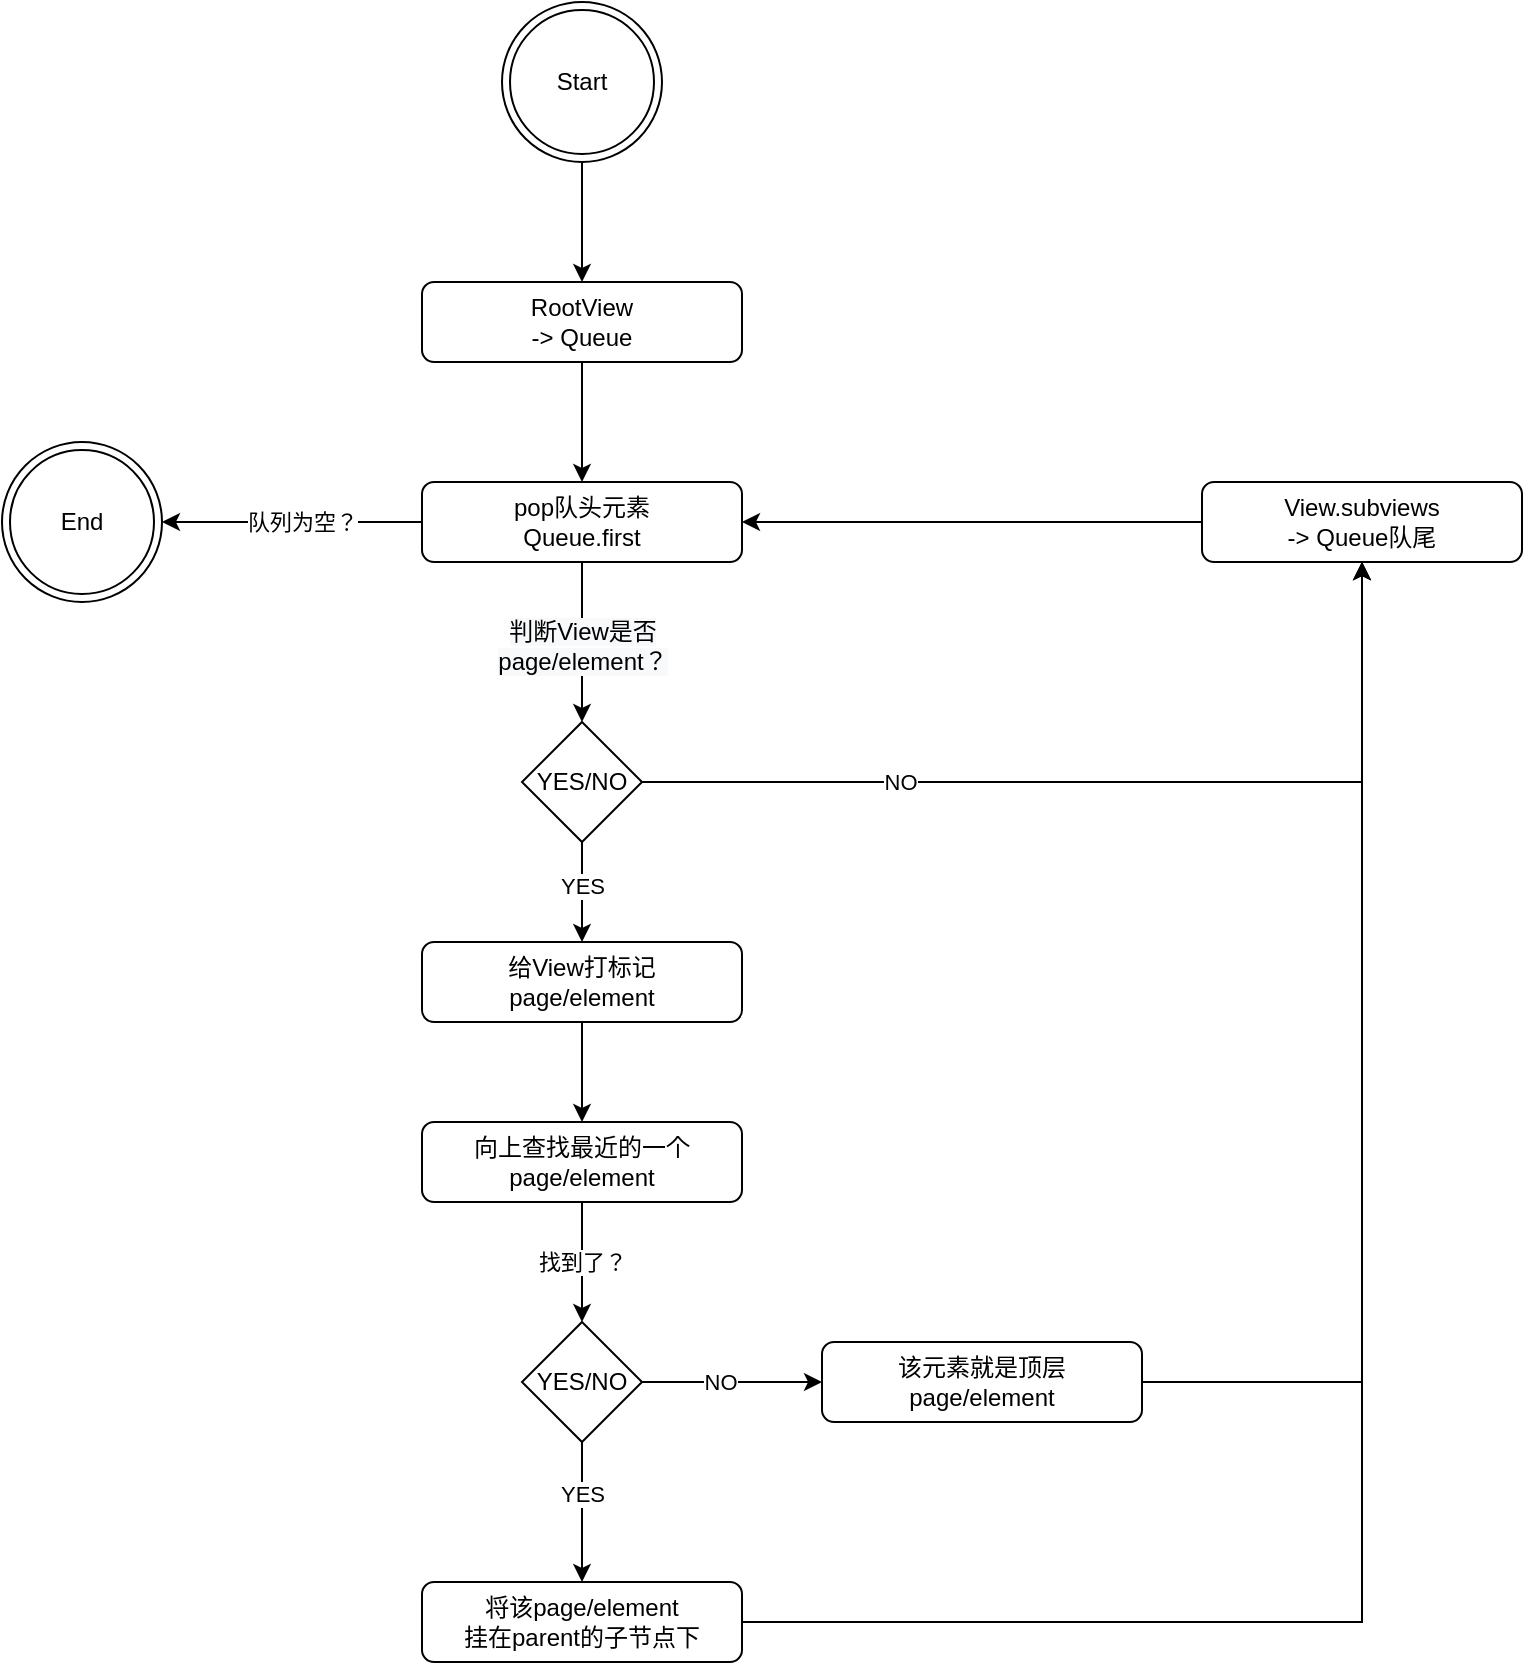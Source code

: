 <mxfile version="14.4.4" type="github">
  <diagram id="VYMUzPChVgCTFLQNsk6v" name="Page-1">
    <mxGraphModel dx="1693" dy="943" grid="1" gridSize="10" guides="1" tooltips="1" connect="1" arrows="1" fold="1" page="1" pageScale="1" pageWidth="827" pageHeight="1169" math="0" shadow="0">
      <root>
        <mxCell id="0" />
        <mxCell id="1" parent="0" />
        <mxCell id="CzlUhov0SnCZU1POkyCt-3" style="edgeStyle=orthogonalEdgeStyle;rounded=0;orthogonalLoop=1;jettySize=auto;html=1;" edge="1" parent="1" source="CzlUhov0SnCZU1POkyCt-1" target="CzlUhov0SnCZU1POkyCt-2">
          <mxGeometry relative="1" as="geometry" />
        </mxCell>
        <mxCell id="CzlUhov0SnCZU1POkyCt-1" value="Start" style="ellipse;shape=doubleEllipse;whiteSpace=wrap;html=1;aspect=fixed;" vertex="1" parent="1">
          <mxGeometry x="270" y="60" width="80" height="80" as="geometry" />
        </mxCell>
        <mxCell id="CzlUhov0SnCZU1POkyCt-9" style="edgeStyle=orthogonalEdgeStyle;rounded=0;orthogonalLoop=1;jettySize=auto;html=1;" edge="1" parent="1" source="CzlUhov0SnCZU1POkyCt-2" target="CzlUhov0SnCZU1POkyCt-4">
          <mxGeometry relative="1" as="geometry" />
        </mxCell>
        <mxCell id="CzlUhov0SnCZU1POkyCt-2" value="RootView&lt;br&gt;-&amp;gt; Queue" style="rounded=1;whiteSpace=wrap;html=1;" vertex="1" parent="1">
          <mxGeometry x="230" y="200" width="160" height="40" as="geometry" />
        </mxCell>
        <mxCell id="CzlUhov0SnCZU1POkyCt-7" style="edgeStyle=orthogonalEdgeStyle;rounded=0;orthogonalLoop=1;jettySize=auto;html=1;" edge="1" parent="1" source="CzlUhov0SnCZU1POkyCt-4" target="CzlUhov0SnCZU1POkyCt-6">
          <mxGeometry relative="1" as="geometry" />
        </mxCell>
        <mxCell id="CzlUhov0SnCZU1POkyCt-8" value="&lt;span style=&quot;font-size: 12px ; font-family: &amp;#34;helvetica&amp;#34; ; background-color: rgb(248 , 249 , 250)&quot;&gt;判断View是否&lt;/span&gt;&lt;br style=&quot;font-size: 12px ; font-family: &amp;#34;helvetica&amp;#34; ; background-color: rgb(248 , 249 , 250)&quot;&gt;&lt;span style=&quot;font-size: 12px ; font-family: &amp;#34;helvetica&amp;#34; ; background-color: rgb(248 , 249 , 250)&quot;&gt;page/element？&lt;/span&gt;" style="edgeLabel;html=1;align=center;verticalAlign=middle;resizable=0;points=[];" vertex="1" connectable="0" parent="CzlUhov0SnCZU1POkyCt-7">
          <mxGeometry x="-0.164" y="-1" relative="1" as="geometry">
            <mxPoint x="1" y="8" as="offset" />
          </mxGeometry>
        </mxCell>
        <mxCell id="CzlUhov0SnCZU1POkyCt-36" style="edgeStyle=elbowEdgeStyle;rounded=0;orthogonalLoop=1;jettySize=auto;elbow=vertical;html=1;" edge="1" parent="1" source="CzlUhov0SnCZU1POkyCt-4" target="CzlUhov0SnCZU1POkyCt-35">
          <mxGeometry relative="1" as="geometry" />
        </mxCell>
        <mxCell id="CzlUhov0SnCZU1POkyCt-37" value="队列为空？" style="edgeLabel;html=1;align=center;verticalAlign=middle;resizable=0;points=[];" vertex="1" connectable="0" parent="CzlUhov0SnCZU1POkyCt-36">
          <mxGeometry x="0.251" relative="1" as="geometry">
            <mxPoint x="21.67" y="-0.33" as="offset" />
          </mxGeometry>
        </mxCell>
        <mxCell id="CzlUhov0SnCZU1POkyCt-4" value="pop队头元素&lt;br&gt;Queue.first" style="rounded=1;whiteSpace=wrap;html=1;" vertex="1" parent="1">
          <mxGeometry x="230" y="300" width="160" height="40" as="geometry" />
        </mxCell>
        <mxCell id="CzlUhov0SnCZU1POkyCt-11" style="rounded=0;orthogonalLoop=1;jettySize=auto;html=1;edgeStyle=elbowEdgeStyle;elbow=vertical;" edge="1" parent="1" source="CzlUhov0SnCZU1POkyCt-6" target="CzlUhov0SnCZU1POkyCt-10">
          <mxGeometry relative="1" as="geometry" />
        </mxCell>
        <mxCell id="CzlUhov0SnCZU1POkyCt-12" value="YES" style="edgeLabel;html=1;align=center;verticalAlign=middle;resizable=0;points=[];" vertex="1" connectable="0" parent="CzlUhov0SnCZU1POkyCt-11">
          <mxGeometry x="-0.114" relative="1" as="geometry">
            <mxPoint as="offset" />
          </mxGeometry>
        </mxCell>
        <mxCell id="CzlUhov0SnCZU1POkyCt-52" style="edgeStyle=elbowEdgeStyle;rounded=0;orthogonalLoop=1;jettySize=auto;elbow=vertical;html=1;" edge="1" parent="1" source="CzlUhov0SnCZU1POkyCt-6" target="CzlUhov0SnCZU1POkyCt-16">
          <mxGeometry relative="1" as="geometry">
            <Array as="points">
              <mxPoint x="440" y="450" />
            </Array>
          </mxGeometry>
        </mxCell>
        <mxCell id="CzlUhov0SnCZU1POkyCt-53" value="NO" style="edgeLabel;html=1;align=center;verticalAlign=middle;resizable=0;points=[];" vertex="1" connectable="0" parent="CzlUhov0SnCZU1POkyCt-52">
          <mxGeometry x="-0.453" y="1" relative="1" as="geometry">
            <mxPoint y="1" as="offset" />
          </mxGeometry>
        </mxCell>
        <mxCell id="CzlUhov0SnCZU1POkyCt-6" value="YES/NO" style="rhombus;whiteSpace=wrap;html=1;" vertex="1" parent="1">
          <mxGeometry x="280" y="420" width="60" height="60" as="geometry" />
        </mxCell>
        <mxCell id="CzlUhov0SnCZU1POkyCt-23" style="edgeStyle=elbowEdgeStyle;rounded=0;orthogonalLoop=1;jettySize=auto;elbow=vertical;html=1;" edge="1" parent="1" source="CzlUhov0SnCZU1POkyCt-10" target="CzlUhov0SnCZU1POkyCt-20">
          <mxGeometry relative="1" as="geometry" />
        </mxCell>
        <mxCell id="CzlUhov0SnCZU1POkyCt-10" value="给View打标记&lt;br&gt;page/element" style="rounded=1;whiteSpace=wrap;html=1;" vertex="1" parent="1">
          <mxGeometry x="230" y="530" width="160" height="40" as="geometry" />
        </mxCell>
        <mxCell id="CzlUhov0SnCZU1POkyCt-27" style="edgeStyle=elbowEdgeStyle;rounded=0;orthogonalLoop=1;jettySize=auto;elbow=vertical;html=1;" edge="1" parent="1" source="CzlUhov0SnCZU1POkyCt-16" target="CzlUhov0SnCZU1POkyCt-4">
          <mxGeometry relative="1" as="geometry" />
        </mxCell>
        <mxCell id="CzlUhov0SnCZU1POkyCt-16" value="View.subviews&lt;br&gt;-&amp;gt; Queue队尾" style="rounded=1;whiteSpace=wrap;html=1;" vertex="1" parent="1">
          <mxGeometry x="620" y="300" width="160" height="40" as="geometry" />
        </mxCell>
        <mxCell id="CzlUhov0SnCZU1POkyCt-22" style="edgeStyle=elbowEdgeStyle;rounded=0;orthogonalLoop=1;jettySize=auto;elbow=horizontal;html=1;" edge="1" parent="1" source="CzlUhov0SnCZU1POkyCt-20" target="CzlUhov0SnCZU1POkyCt-21">
          <mxGeometry relative="1" as="geometry" />
        </mxCell>
        <mxCell id="CzlUhov0SnCZU1POkyCt-24" value="找到了？" style="edgeLabel;html=1;align=center;verticalAlign=middle;resizable=0;points=[];" vertex="1" connectable="0" parent="CzlUhov0SnCZU1POkyCt-22">
          <mxGeometry x="-0.276" relative="1" as="geometry">
            <mxPoint x="-0.03" y="8.62" as="offset" />
          </mxGeometry>
        </mxCell>
        <mxCell id="CzlUhov0SnCZU1POkyCt-20" value="向上查找最近的一个&lt;br&gt;page/element" style="rounded=1;whiteSpace=wrap;html=1;" vertex="1" parent="1">
          <mxGeometry x="230" y="620" width="160" height="40" as="geometry" />
        </mxCell>
        <mxCell id="CzlUhov0SnCZU1POkyCt-26" style="edgeStyle=elbowEdgeStyle;rounded=0;orthogonalLoop=1;jettySize=auto;elbow=vertical;html=1;" edge="1" parent="1" source="CzlUhov0SnCZU1POkyCt-21" target="CzlUhov0SnCZU1POkyCt-25">
          <mxGeometry relative="1" as="geometry" />
        </mxCell>
        <mxCell id="CzlUhov0SnCZU1POkyCt-30" value="YES" style="edgeLabel;html=1;align=center;verticalAlign=middle;resizable=0;points=[];" vertex="1" connectable="0" parent="CzlUhov0SnCZU1POkyCt-26">
          <mxGeometry x="-0.379" y="1" relative="1" as="geometry">
            <mxPoint x="-1" y="4.14" as="offset" />
          </mxGeometry>
        </mxCell>
        <mxCell id="CzlUhov0SnCZU1POkyCt-31" style="edgeStyle=elbowEdgeStyle;rounded=0;orthogonalLoop=1;jettySize=auto;elbow=vertical;html=1;" edge="1" parent="1" source="CzlUhov0SnCZU1POkyCt-21" target="CzlUhov0SnCZU1POkyCt-28">
          <mxGeometry relative="1" as="geometry" />
        </mxCell>
        <mxCell id="CzlUhov0SnCZU1POkyCt-32" value="NO" style="edgeLabel;html=1;align=center;verticalAlign=middle;resizable=0;points=[];" vertex="1" connectable="0" parent="CzlUhov0SnCZU1POkyCt-31">
          <mxGeometry x="-0.149" y="-2" relative="1" as="geometry">
            <mxPoint y="-2" as="offset" />
          </mxGeometry>
        </mxCell>
        <mxCell id="CzlUhov0SnCZU1POkyCt-21" value="YES/NO" style="rhombus;whiteSpace=wrap;html=1;" vertex="1" parent="1">
          <mxGeometry x="280" y="720" width="60" height="60" as="geometry" />
        </mxCell>
        <mxCell id="CzlUhov0SnCZU1POkyCt-34" style="edgeStyle=elbowEdgeStyle;rounded=0;orthogonalLoop=1;jettySize=auto;elbow=vertical;html=1;entryX=0.5;entryY=1;entryDx=0;entryDy=0;" edge="1" parent="1" source="CzlUhov0SnCZU1POkyCt-25" target="CzlUhov0SnCZU1POkyCt-16">
          <mxGeometry relative="1" as="geometry">
            <Array as="points">
              <mxPoint x="600" y="870" />
              <mxPoint x="510" y="900" />
            </Array>
          </mxGeometry>
        </mxCell>
        <mxCell id="CzlUhov0SnCZU1POkyCt-25" value="将该page/element&lt;br&gt;挂在parent的子节点下" style="rounded=1;whiteSpace=wrap;html=1;" vertex="1" parent="1">
          <mxGeometry x="230" y="850" width="160" height="40" as="geometry" />
        </mxCell>
        <mxCell id="CzlUhov0SnCZU1POkyCt-33" style="edgeStyle=elbowEdgeStyle;rounded=0;orthogonalLoop=1;jettySize=auto;elbow=vertical;html=1;entryX=0.5;entryY=1;entryDx=0;entryDy=0;" edge="1" parent="1" source="CzlUhov0SnCZU1POkyCt-28" target="CzlUhov0SnCZU1POkyCt-16">
          <mxGeometry relative="1" as="geometry">
            <Array as="points">
              <mxPoint x="640" y="750" />
              <mxPoint x="660" y="800" />
            </Array>
          </mxGeometry>
        </mxCell>
        <mxCell id="CzlUhov0SnCZU1POkyCt-28" value="该元素就是顶层&lt;br&gt;page/element" style="rounded=1;whiteSpace=wrap;html=1;" vertex="1" parent="1">
          <mxGeometry x="430" y="730" width="160" height="40" as="geometry" />
        </mxCell>
        <mxCell id="CzlUhov0SnCZU1POkyCt-35" value="End" style="ellipse;shape=doubleEllipse;whiteSpace=wrap;html=1;aspect=fixed;" vertex="1" parent="1">
          <mxGeometry x="20" y="280" width="80" height="80" as="geometry" />
        </mxCell>
      </root>
    </mxGraphModel>
  </diagram>
</mxfile>
